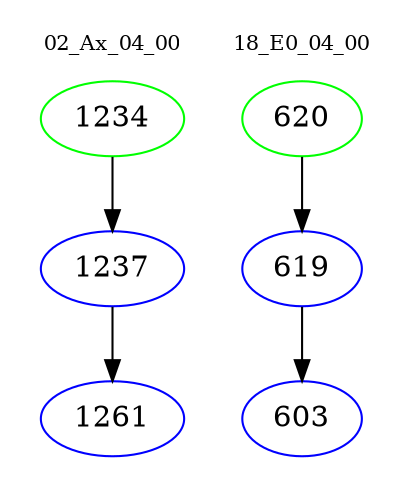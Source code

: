 digraph{
subgraph cluster_0 {
color = white
label = "02_Ax_04_00";
fontsize=10;
T0_1234 [label="1234", color="green"]
T0_1234 -> T0_1237 [color="black"]
T0_1237 [label="1237", color="blue"]
T0_1237 -> T0_1261 [color="black"]
T0_1261 [label="1261", color="blue"]
}
subgraph cluster_1 {
color = white
label = "18_E0_04_00";
fontsize=10;
T1_620 [label="620", color="green"]
T1_620 -> T1_619 [color="black"]
T1_619 [label="619", color="blue"]
T1_619 -> T1_603 [color="black"]
T1_603 [label="603", color="blue"]
}
}
